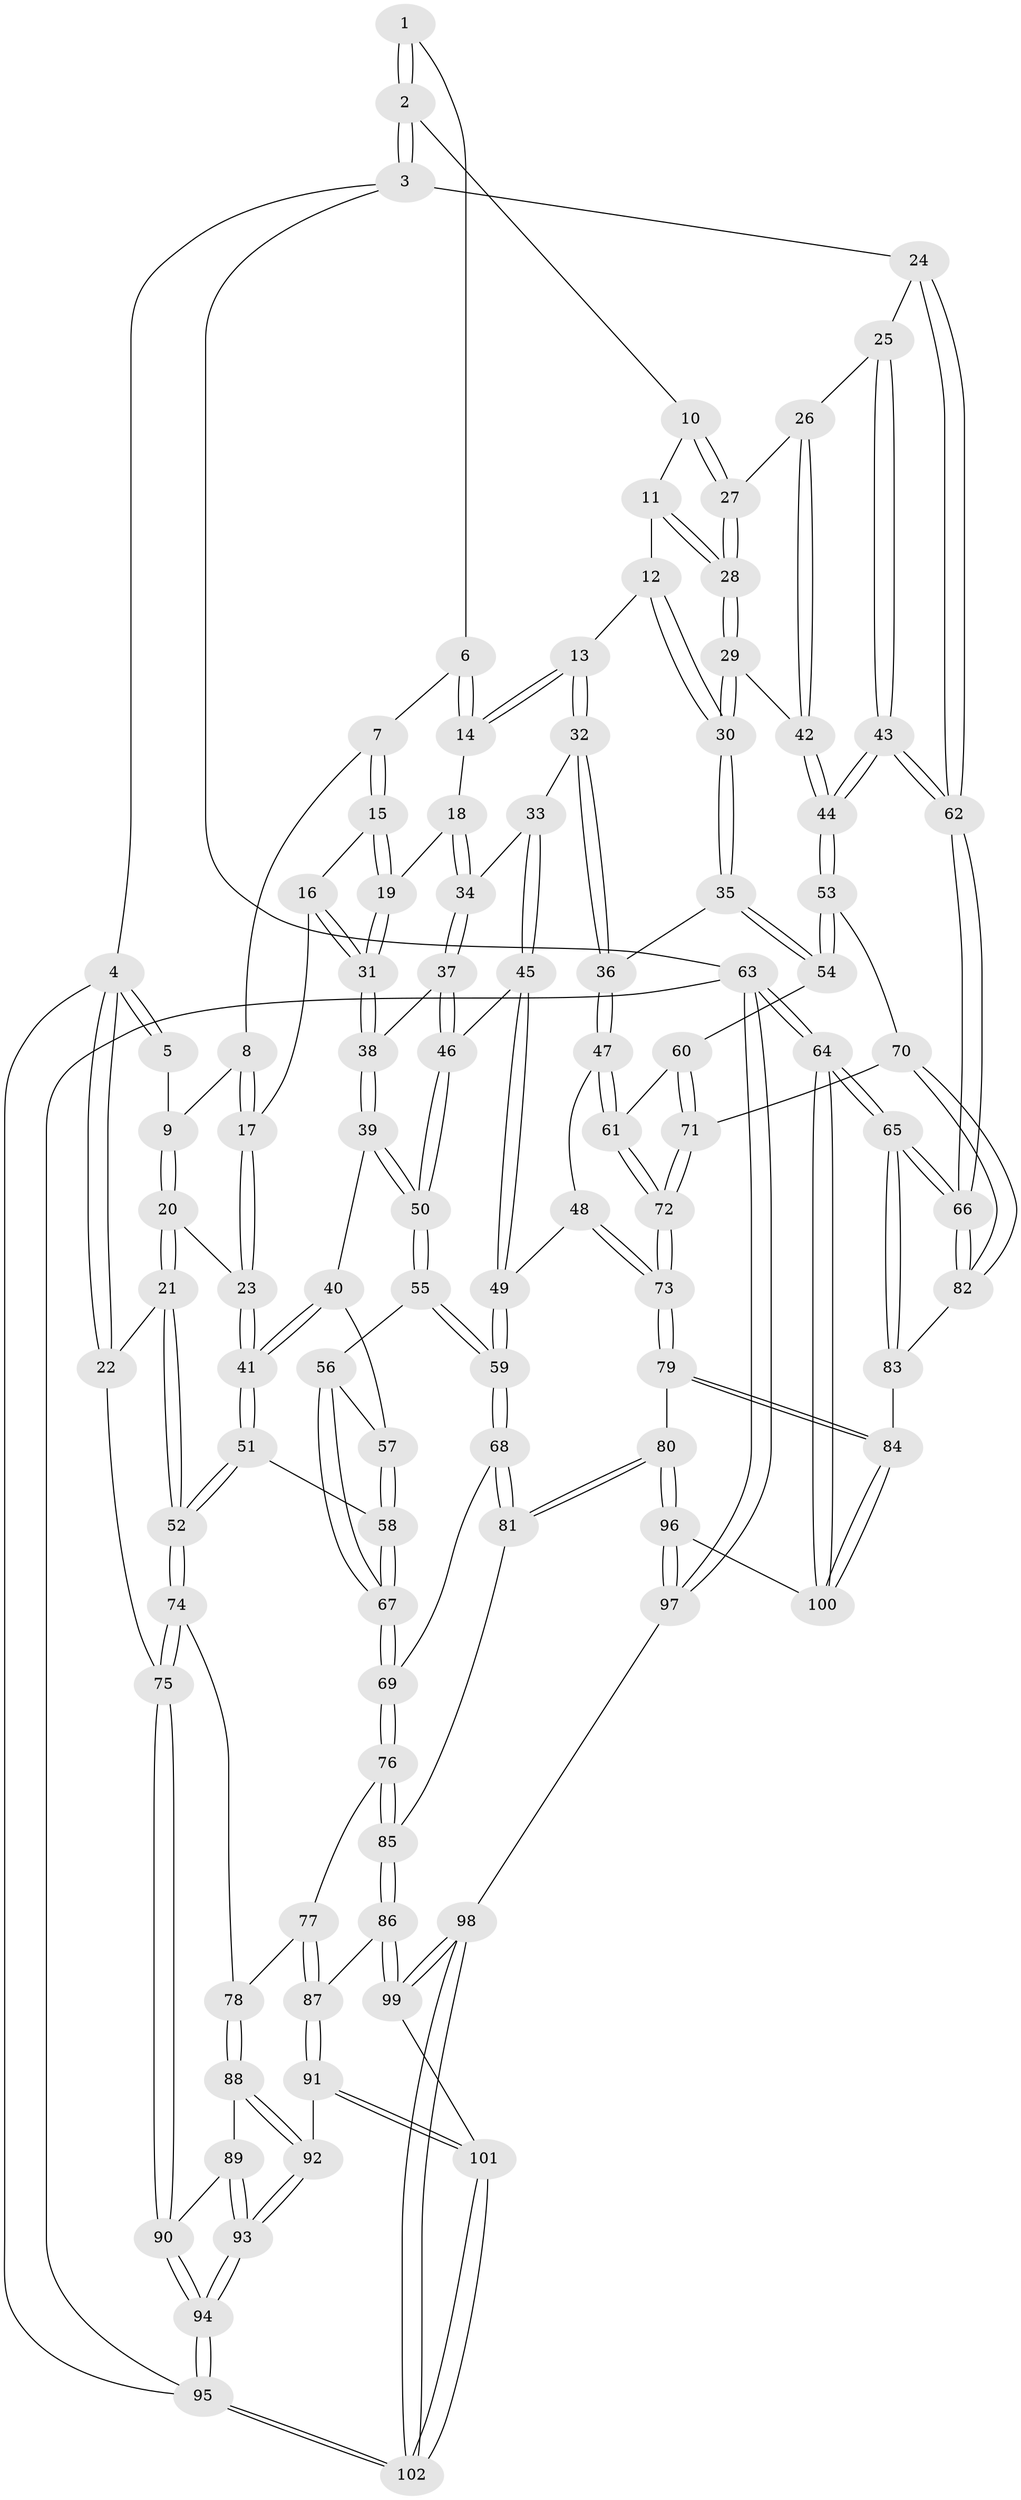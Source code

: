 // coarse degree distribution, {2: 0.1232876712328767, 3: 0.684931506849315, 4: 0.0684931506849315, 5: 0.0821917808219178, 6: 0.0410958904109589}
// Generated by graph-tools (version 1.1) at 2025/54/03/04/25 22:54:30]
// undirected, 102 vertices, 252 edges
graph export_dot {
  node [color=gray90,style=filled];
  1 [pos="+0.3965968135159137+0"];
  2 [pos="+0.9899948008382231+0"];
  3 [pos="+1+0"];
  4 [pos="+0+0"];
  5 [pos="+0.03939916384698289+0"];
  6 [pos="+0.3945456481627546+0"];
  7 [pos="+0.3216263056726914+0.07028462997975025"];
  8 [pos="+0.2410685549515589+0.09556309020790646"];
  9 [pos="+0.11893622051996741+0.0881101708176186"];
  10 [pos="+0.9636557524958657+0"];
  11 [pos="+0.6695503987082201+0.13156961706098405"];
  12 [pos="+0.654624379424241+0.14689396387011683"];
  13 [pos="+0.5627830785320413+0.18545765295502226"];
  14 [pos="+0.5361940841417622+0.1813413461670483"];
  15 [pos="+0.3264003721495699+0.09742737273361152"];
  16 [pos="+0.29354195895580903+0.22606942010477793"];
  17 [pos="+0.20875381219036448+0.2342707192365239"];
  18 [pos="+0.4912465381579024+0.20695952301565568"];
  19 [pos="+0.4634876328231664+0.21601041679797017"];
  20 [pos="+0.05763377972151109+0.2645051776630455"];
  21 [pos="+0.01718650902895185+0.27293009609370644"];
  22 [pos="+0+0.27959430655164114"];
  23 [pos="+0.08894240845440103+0.2762298446683693"];
  24 [pos="+1+0.21305013880961238"];
  25 [pos="+0.9410973676483043+0.2980949041135295"];
  26 [pos="+0.9325242074006774+0.29420514370570655"];
  27 [pos="+0.9151775143168674+0.017961515030283464"];
  28 [pos="+0.8097559325305864+0.28188625253197247"];
  29 [pos="+0.7939438182380297+0.3490011739369471"];
  30 [pos="+0.7520606750909544+0.3608465182005403"];
  31 [pos="+0.37314324366239654+0.2944093080839549"];
  32 [pos="+0.6044934841532865+0.3430904915164108"];
  33 [pos="+0.5229795631282854+0.3431229027253224"];
  34 [pos="+0.5045335287895084+0.3288666903317254"];
  35 [pos="+0.7339424934071525+0.37567677333876337"];
  36 [pos="+0.6494369742863126+0.40372477300861975"];
  37 [pos="+0.4112002506590467+0.3589227803855766"];
  38 [pos="+0.37207422123076656+0.314660155824587"];
  39 [pos="+0.27418500349838265+0.394659694304002"];
  40 [pos="+0.2305455421472019+0.40179305324829173"];
  41 [pos="+0.1964215641241272+0.4002695472739043"];
  42 [pos="+0.8259988057808572+0.35970913036520086"];
  43 [pos="+1+0.5449194219121026"];
  44 [pos="+1+0.534459984105355"];
  45 [pos="+0.4637605261015342+0.4300098419463202"];
  46 [pos="+0.418939532056536+0.3735907264104457"];
  47 [pos="+0.6081653136119649+0.4717667770283265"];
  48 [pos="+0.6035199587686113+0.47417028111861986"];
  49 [pos="+0.5059229553117006+0.5212369225174656"];
  50 [pos="+0.3407752683932843+0.468938303700416"];
  51 [pos="+0.183094857994757+0.44523800170315236"];
  52 [pos="+0.08180890406464131+0.5712714567163794"];
  53 [pos="+0.8581224525830148+0.584396351356844"];
  54 [pos="+0.792210034639568+0.5329887031438822"];
  55 [pos="+0.35327890809206286+0.49523923540290354"];
  56 [pos="+0.31951140858114124+0.5250567853879339"];
  57 [pos="+0.26841385143149893+0.48093205069167216"];
  58 [pos="+0.25330864209694004+0.5684798847649821"];
  59 [pos="+0.5024816748720101+0.5267298183827092"];
  60 [pos="+0.6872968601911841+0.5391883316951128"];
  61 [pos="+0.6748045453843291+0.5373727784256834"];
  62 [pos="+1+0.5619224115833195"];
  63 [pos="+1+1"];
  64 [pos="+1+1"];
  65 [pos="+1+0.825119373362775"];
  66 [pos="+1+0.7772956179874473"];
  67 [pos="+0.2683710941976011+0.6072417589440743"];
  68 [pos="+0.49783949182889936+0.5579225360288602"];
  69 [pos="+0.26547276018338095+0.6296976154985756"];
  70 [pos="+0.8252515265579982+0.6254141986693852"];
  71 [pos="+0.7803425130474974+0.6326892023525599"];
  72 [pos="+0.6856299001028402+0.6642516454195928"];
  73 [pos="+0.6607126960079462+0.6916255603664262"];
  74 [pos="+0.06581547299434912+0.6118744950180242"];
  75 [pos="+0+0.5974431710404836"];
  76 [pos="+0.25265369283524425+0.6532433657978611"];
  77 [pos="+0.1697156885642963+0.6822355700325716"];
  78 [pos="+0.14867855438102895+0.6830418625151377"];
  79 [pos="+0.6007508441112969+0.7624970078596601"];
  80 [pos="+0.5333611894331131+0.764504842539193"];
  81 [pos="+0.5311071459564631+0.763084782947092"];
  82 [pos="+0.827841497356711+0.7153724984224334"];
  83 [pos="+0.8102347923119411+0.765277858113924"];
  84 [pos="+0.7511490855581877+0.8414721177709391"];
  85 [pos="+0.42814178323762064+0.7783483733158795"];
  86 [pos="+0.3503053017847114+0.8563063047619364"];
  87 [pos="+0.26351528337115854+0.8372200002564372"];
  88 [pos="+0.11151307093992431+0.7794700905771171"];
  89 [pos="+0.09821471347833576+0.7879008530949811"];
  90 [pos="+0+0.7191203661619582"];
  91 [pos="+0.1828940882124575+0.8954237052495099"];
  92 [pos="+0.1653248269356588+0.8850808757697646"];
  93 [pos="+0+1"];
  94 [pos="+0+1"];
  95 [pos="+0+1"];
  96 [pos="+0.5343104620802169+1"];
  97 [pos="+0.5258227581082229+1"];
  98 [pos="+0.497742367291322+1"];
  99 [pos="+0.34889614331827457+0.8641302238221524"];
  100 [pos="+0.7627513083382503+0.8638134883823857"];
  101 [pos="+0.23603551302432002+1"];
  102 [pos="+0.22065977537977718+1"];
  1 -- 2;
  1 -- 2;
  1 -- 6;
  2 -- 3;
  2 -- 3;
  2 -- 10;
  3 -- 4;
  3 -- 24;
  3 -- 63;
  4 -- 5;
  4 -- 5;
  4 -- 22;
  4 -- 22;
  4 -- 95;
  5 -- 9;
  6 -- 7;
  6 -- 14;
  6 -- 14;
  7 -- 8;
  7 -- 15;
  7 -- 15;
  8 -- 9;
  8 -- 17;
  8 -- 17;
  9 -- 20;
  9 -- 20;
  10 -- 11;
  10 -- 27;
  10 -- 27;
  11 -- 12;
  11 -- 28;
  11 -- 28;
  12 -- 13;
  12 -- 30;
  12 -- 30;
  13 -- 14;
  13 -- 14;
  13 -- 32;
  13 -- 32;
  14 -- 18;
  15 -- 16;
  15 -- 19;
  15 -- 19;
  16 -- 17;
  16 -- 31;
  16 -- 31;
  17 -- 23;
  17 -- 23;
  18 -- 19;
  18 -- 34;
  18 -- 34;
  19 -- 31;
  19 -- 31;
  20 -- 21;
  20 -- 21;
  20 -- 23;
  21 -- 22;
  21 -- 52;
  21 -- 52;
  22 -- 75;
  23 -- 41;
  23 -- 41;
  24 -- 25;
  24 -- 62;
  24 -- 62;
  25 -- 26;
  25 -- 43;
  25 -- 43;
  26 -- 27;
  26 -- 42;
  26 -- 42;
  27 -- 28;
  27 -- 28;
  28 -- 29;
  28 -- 29;
  29 -- 30;
  29 -- 30;
  29 -- 42;
  30 -- 35;
  30 -- 35;
  31 -- 38;
  31 -- 38;
  32 -- 33;
  32 -- 36;
  32 -- 36;
  33 -- 34;
  33 -- 45;
  33 -- 45;
  34 -- 37;
  34 -- 37;
  35 -- 36;
  35 -- 54;
  35 -- 54;
  36 -- 47;
  36 -- 47;
  37 -- 38;
  37 -- 46;
  37 -- 46;
  38 -- 39;
  38 -- 39;
  39 -- 40;
  39 -- 50;
  39 -- 50;
  40 -- 41;
  40 -- 41;
  40 -- 57;
  41 -- 51;
  41 -- 51;
  42 -- 44;
  42 -- 44;
  43 -- 44;
  43 -- 44;
  43 -- 62;
  43 -- 62;
  44 -- 53;
  44 -- 53;
  45 -- 46;
  45 -- 49;
  45 -- 49;
  46 -- 50;
  46 -- 50;
  47 -- 48;
  47 -- 61;
  47 -- 61;
  48 -- 49;
  48 -- 73;
  48 -- 73;
  49 -- 59;
  49 -- 59;
  50 -- 55;
  50 -- 55;
  51 -- 52;
  51 -- 52;
  51 -- 58;
  52 -- 74;
  52 -- 74;
  53 -- 54;
  53 -- 54;
  53 -- 70;
  54 -- 60;
  55 -- 56;
  55 -- 59;
  55 -- 59;
  56 -- 57;
  56 -- 67;
  56 -- 67;
  57 -- 58;
  57 -- 58;
  58 -- 67;
  58 -- 67;
  59 -- 68;
  59 -- 68;
  60 -- 61;
  60 -- 71;
  60 -- 71;
  61 -- 72;
  61 -- 72;
  62 -- 66;
  62 -- 66;
  63 -- 64;
  63 -- 64;
  63 -- 97;
  63 -- 97;
  63 -- 95;
  64 -- 65;
  64 -- 65;
  64 -- 100;
  64 -- 100;
  65 -- 66;
  65 -- 66;
  65 -- 83;
  65 -- 83;
  66 -- 82;
  66 -- 82;
  67 -- 69;
  67 -- 69;
  68 -- 69;
  68 -- 81;
  68 -- 81;
  69 -- 76;
  69 -- 76;
  70 -- 71;
  70 -- 82;
  70 -- 82;
  71 -- 72;
  71 -- 72;
  72 -- 73;
  72 -- 73;
  73 -- 79;
  73 -- 79;
  74 -- 75;
  74 -- 75;
  74 -- 78;
  75 -- 90;
  75 -- 90;
  76 -- 77;
  76 -- 85;
  76 -- 85;
  77 -- 78;
  77 -- 87;
  77 -- 87;
  78 -- 88;
  78 -- 88;
  79 -- 80;
  79 -- 84;
  79 -- 84;
  80 -- 81;
  80 -- 81;
  80 -- 96;
  80 -- 96;
  81 -- 85;
  82 -- 83;
  83 -- 84;
  84 -- 100;
  84 -- 100;
  85 -- 86;
  85 -- 86;
  86 -- 87;
  86 -- 99;
  86 -- 99;
  87 -- 91;
  87 -- 91;
  88 -- 89;
  88 -- 92;
  88 -- 92;
  89 -- 90;
  89 -- 93;
  89 -- 93;
  90 -- 94;
  90 -- 94;
  91 -- 92;
  91 -- 101;
  91 -- 101;
  92 -- 93;
  92 -- 93;
  93 -- 94;
  93 -- 94;
  94 -- 95;
  94 -- 95;
  95 -- 102;
  95 -- 102;
  96 -- 97;
  96 -- 97;
  96 -- 100;
  97 -- 98;
  98 -- 99;
  98 -- 99;
  98 -- 102;
  98 -- 102;
  99 -- 101;
  101 -- 102;
  101 -- 102;
}
